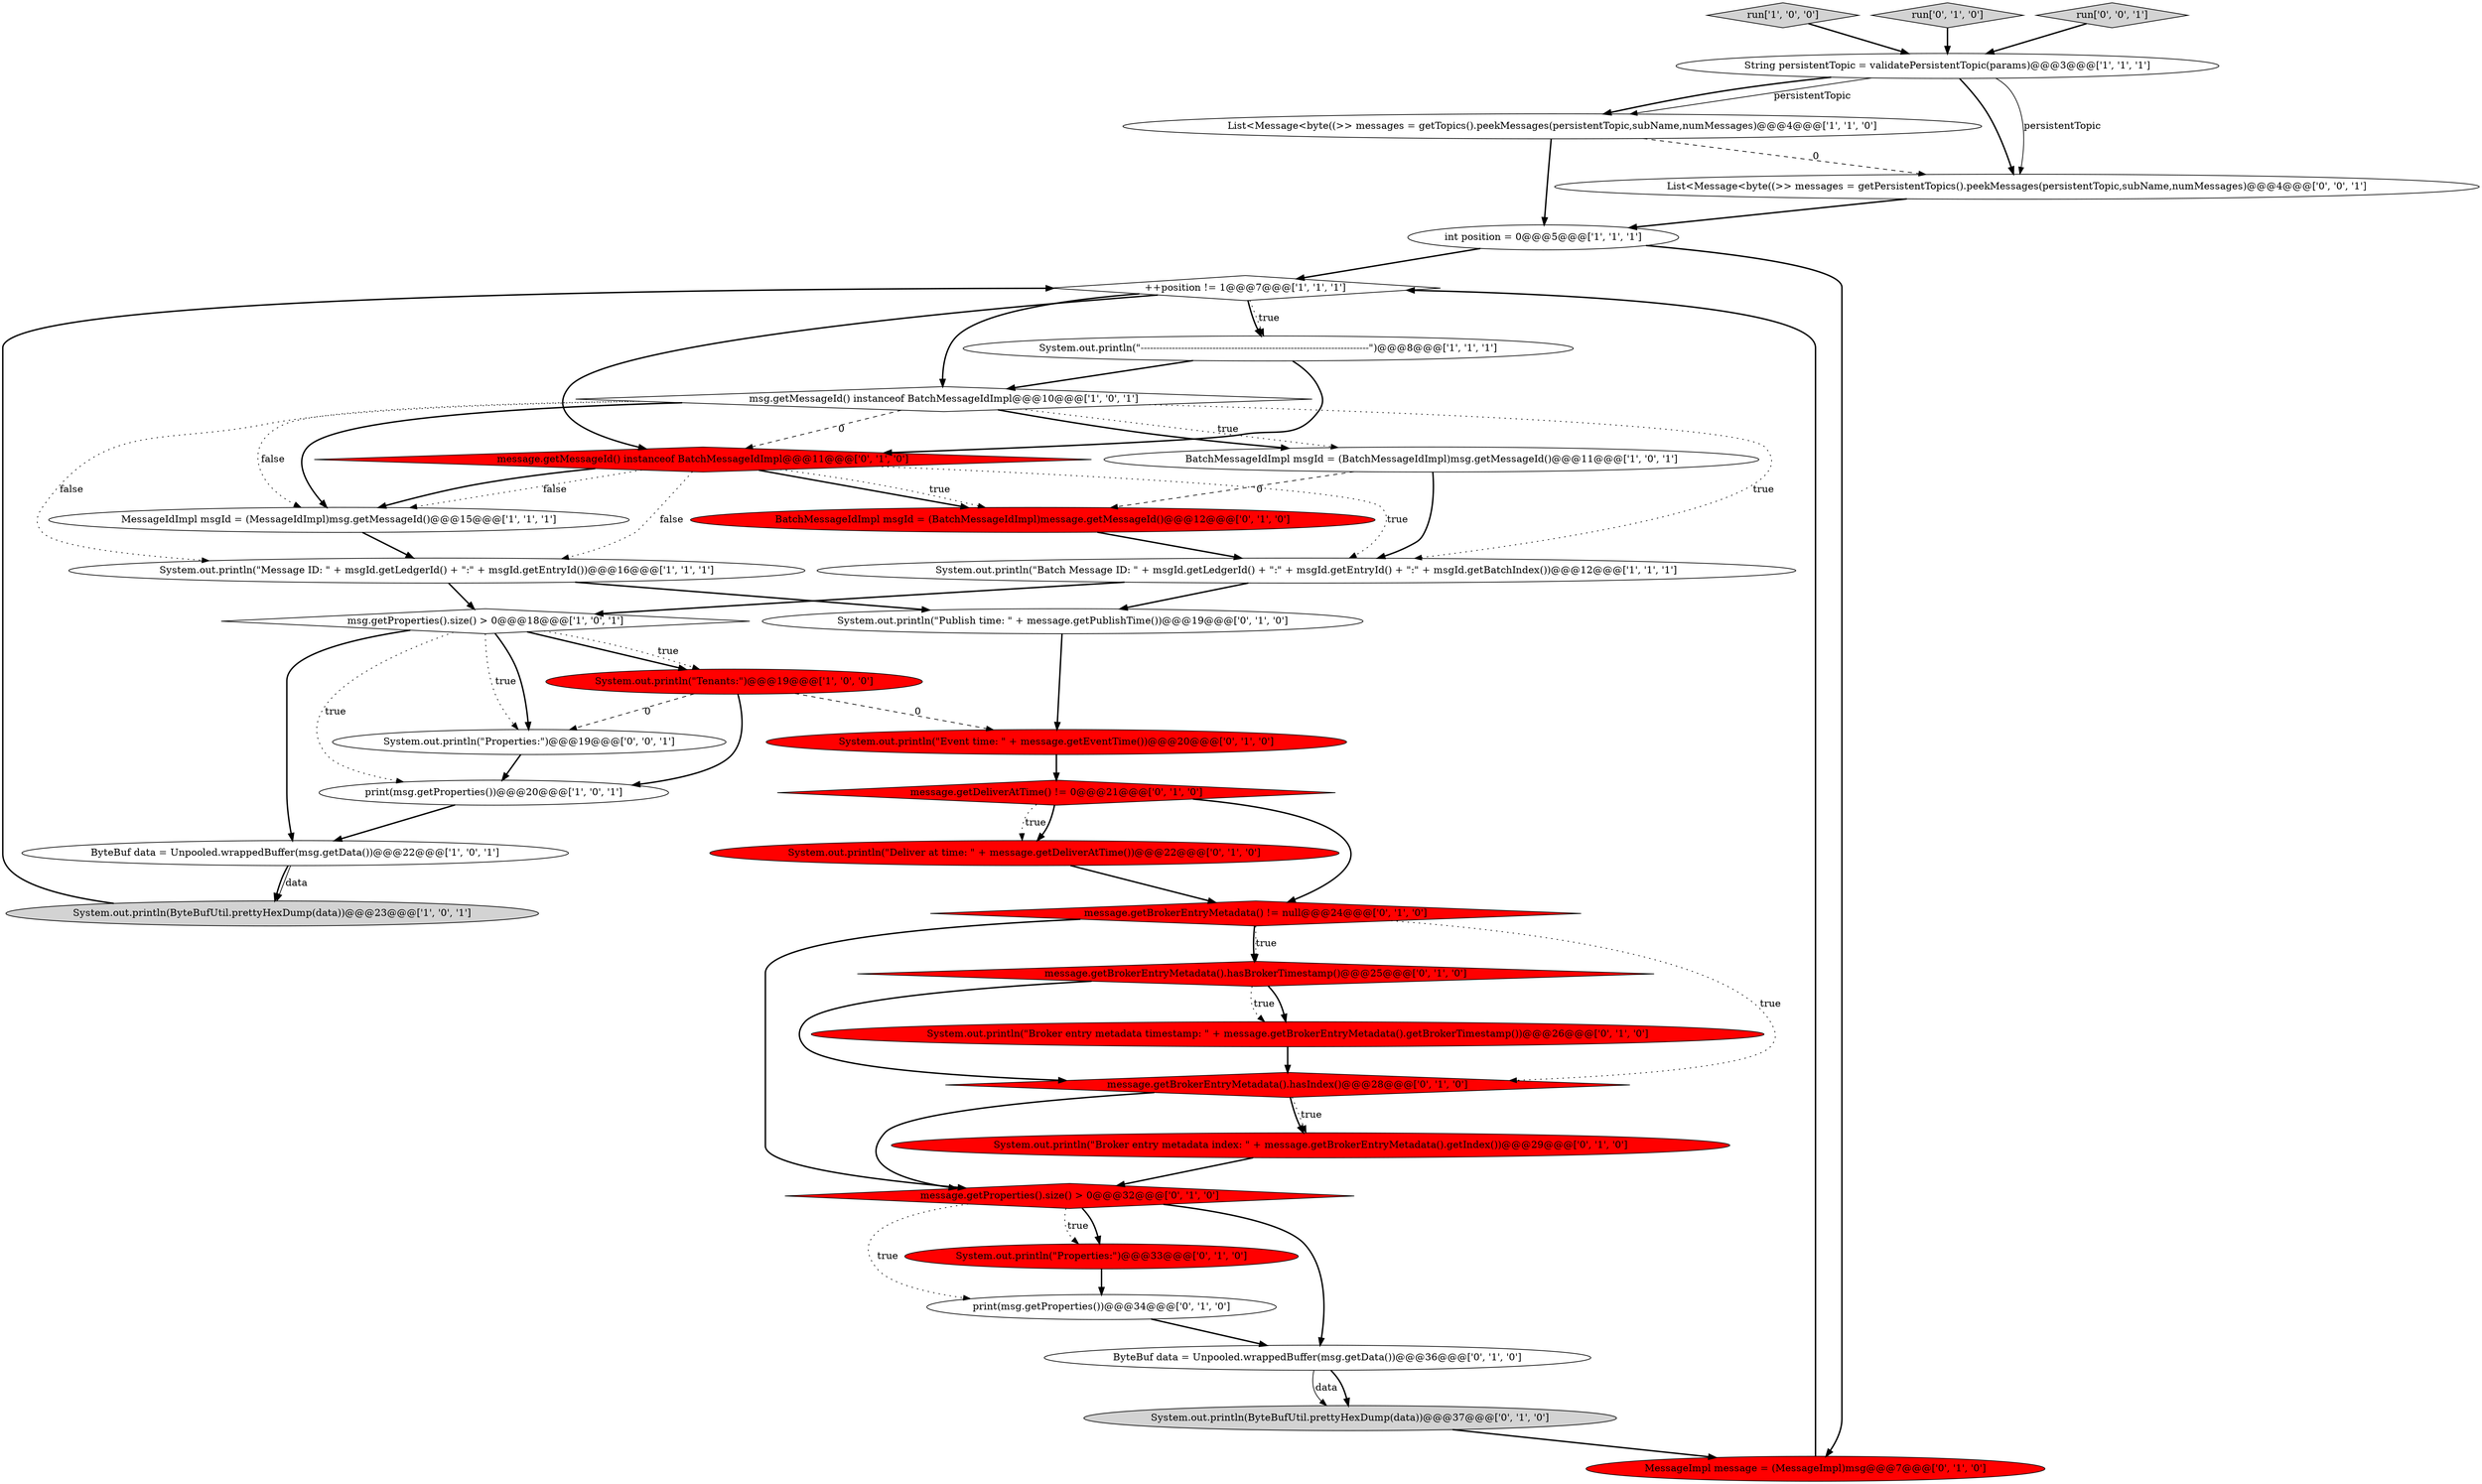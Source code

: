 digraph {
10 [style = filled, label = "String persistentTopic = validatePersistentTopic(params)@@@3@@@['1', '1', '1']", fillcolor = white, shape = ellipse image = "AAA0AAABBB1BBB"];
11 [style = filled, label = "print(msg.getProperties())@@@20@@@['1', '0', '1']", fillcolor = white, shape = ellipse image = "AAA0AAABBB1BBB"];
22 [style = filled, label = "message.getMessageId() instanceof BatchMessageIdImpl@@@11@@@['0', '1', '0']", fillcolor = red, shape = diamond image = "AAA1AAABBB2BBB"];
1 [style = filled, label = "BatchMessageIdImpl msgId = (BatchMessageIdImpl)msg.getMessageId()@@@11@@@['1', '0', '1']", fillcolor = white, shape = ellipse image = "AAA0AAABBB1BBB"];
25 [style = filled, label = "System.out.println(\"Broker entry metadata index: \" + message.getBrokerEntryMetadata().getIndex())@@@29@@@['0', '1', '0']", fillcolor = red, shape = ellipse image = "AAA1AAABBB2BBB"];
19 [style = filled, label = "print(msg.getProperties())@@@34@@@['0', '1', '0']", fillcolor = white, shape = ellipse image = "AAA0AAABBB2BBB"];
8 [style = filled, label = "++position != 1@@@7@@@['1', '1', '1']", fillcolor = white, shape = diamond image = "AAA0AAABBB1BBB"];
17 [style = filled, label = "BatchMessageIdImpl msgId = (BatchMessageIdImpl)message.getMessageId()@@@12@@@['0', '1', '0']", fillcolor = red, shape = ellipse image = "AAA1AAABBB2BBB"];
26 [style = filled, label = "message.getBrokerEntryMetadata().hasBrokerTimestamp()@@@25@@@['0', '1', '0']", fillcolor = red, shape = diamond image = "AAA1AAABBB2BBB"];
32 [style = filled, label = "System.out.println(\"Publish time: \" + message.getPublishTime())@@@19@@@['0', '1', '0']", fillcolor = white, shape = ellipse image = "AAA0AAABBB2BBB"];
15 [style = filled, label = "ByteBuf data = Unpooled.wrappedBuffer(msg.getData())@@@22@@@['1', '0', '1']", fillcolor = white, shape = ellipse image = "AAA0AAABBB1BBB"];
36 [style = filled, label = "System.out.println(\"Properties:\")@@@19@@@['0', '0', '1']", fillcolor = white, shape = ellipse image = "AAA0AAABBB3BBB"];
3 [style = filled, label = "System.out.println(\"Tenants:\")@@@19@@@['1', '0', '0']", fillcolor = red, shape = ellipse image = "AAA1AAABBB1BBB"];
7 [style = filled, label = "run['1', '0', '0']", fillcolor = lightgray, shape = diamond image = "AAA0AAABBB1BBB"];
18 [style = filled, label = "ByteBuf data = Unpooled.wrappedBuffer(msg.getData())@@@36@@@['0', '1', '0']", fillcolor = white, shape = ellipse image = "AAA0AAABBB2BBB"];
14 [style = filled, label = "msg.getProperties().size() > 0@@@18@@@['1', '0', '1']", fillcolor = white, shape = diamond image = "AAA0AAABBB1BBB"];
31 [style = filled, label = "MessageImpl message = (MessageImpl)msg@@@7@@@['0', '1', '0']", fillcolor = red, shape = ellipse image = "AAA1AAABBB2BBB"];
12 [style = filled, label = "System.out.println(ByteBufUtil.prettyHexDump(data))@@@23@@@['1', '0', '1']", fillcolor = lightgray, shape = ellipse image = "AAA0AAABBB1BBB"];
13 [style = filled, label = "List<Message<byte((>> messages = getTopics().peekMessages(persistentTopic,subName,numMessages)@@@4@@@['1', '1', '0']", fillcolor = white, shape = ellipse image = "AAA0AAABBB1BBB"];
33 [style = filled, label = "run['0', '1', '0']", fillcolor = lightgray, shape = diamond image = "AAA0AAABBB2BBB"];
20 [style = filled, label = "System.out.println(ByteBufUtil.prettyHexDump(data))@@@37@@@['0', '1', '0']", fillcolor = lightgray, shape = ellipse image = "AAA0AAABBB2BBB"];
0 [style = filled, label = "System.out.println(\"Batch Message ID: \" + msgId.getLedgerId() + \":\" + msgId.getEntryId() + \":\" + msgId.getBatchIndex())@@@12@@@['1', '1', '1']", fillcolor = white, shape = ellipse image = "AAA0AAABBB1BBB"];
5 [style = filled, label = "int position = 0@@@5@@@['1', '1', '1']", fillcolor = white, shape = ellipse image = "AAA0AAABBB1BBB"];
24 [style = filled, label = "System.out.println(\"Broker entry metadata timestamp: \" + message.getBrokerEntryMetadata().getBrokerTimestamp())@@@26@@@['0', '1', '0']", fillcolor = red, shape = ellipse image = "AAA1AAABBB2BBB"];
30 [style = filled, label = "System.out.println(\"Properties:\")@@@33@@@['0', '1', '0']", fillcolor = red, shape = ellipse image = "AAA1AAABBB2BBB"];
6 [style = filled, label = "msg.getMessageId() instanceof BatchMessageIdImpl@@@10@@@['1', '0', '1']", fillcolor = white, shape = diamond image = "AAA0AAABBB1BBB"];
35 [style = filled, label = "run['0', '0', '1']", fillcolor = lightgray, shape = diamond image = "AAA0AAABBB3BBB"];
9 [style = filled, label = "System.out.println(\"Message ID: \" + msgId.getLedgerId() + \":\" + msgId.getEntryId())@@@16@@@['1', '1', '1']", fillcolor = white, shape = ellipse image = "AAA0AAABBB1BBB"];
21 [style = filled, label = "System.out.println(\"Event time: \" + message.getEventTime())@@@20@@@['0', '1', '0']", fillcolor = red, shape = ellipse image = "AAA1AAABBB2BBB"];
29 [style = filled, label = "message.getProperties().size() > 0@@@32@@@['0', '1', '0']", fillcolor = red, shape = diamond image = "AAA1AAABBB2BBB"];
23 [style = filled, label = "message.getDeliverAtTime() != 0@@@21@@@['0', '1', '0']", fillcolor = red, shape = diamond image = "AAA1AAABBB2BBB"];
4 [style = filled, label = "System.out.println(\"-------------------------------------------------------------------------\")@@@8@@@['1', '1', '1']", fillcolor = white, shape = ellipse image = "AAA0AAABBB1BBB"];
34 [style = filled, label = "List<Message<byte((>> messages = getPersistentTopics().peekMessages(persistentTopic,subName,numMessages)@@@4@@@['0', '0', '1']", fillcolor = white, shape = ellipse image = "AAA0AAABBB3BBB"];
28 [style = filled, label = "message.getBrokerEntryMetadata().hasIndex()@@@28@@@['0', '1', '0']", fillcolor = red, shape = diamond image = "AAA1AAABBB2BBB"];
27 [style = filled, label = "message.getBrokerEntryMetadata() != null@@@24@@@['0', '1', '0']", fillcolor = red, shape = diamond image = "AAA1AAABBB2BBB"];
2 [style = filled, label = "MessageIdImpl msgId = (MessageIdImpl)msg.getMessageId()@@@15@@@['1', '1', '1']", fillcolor = white, shape = ellipse image = "AAA0AAABBB1BBB"];
16 [style = filled, label = "System.out.println(\"Deliver at time: \" + message.getDeliverAtTime())@@@22@@@['0', '1', '0']", fillcolor = red, shape = ellipse image = "AAA1AAABBB2BBB"];
23->16 [style = dotted, label="true"];
14->3 [style = bold, label=""];
24->28 [style = bold, label=""];
5->8 [style = bold, label=""];
28->29 [style = bold, label=""];
23->16 [style = bold, label=""];
19->18 [style = bold, label=""];
32->21 [style = bold, label=""];
22->2 [style = bold, label=""];
16->27 [style = bold, label=""];
23->27 [style = bold, label=""];
29->30 [style = bold, label=""];
3->21 [style = dashed, label="0"];
4->6 [style = bold, label=""];
7->10 [style = bold, label=""];
34->5 [style = bold, label=""];
3->36 [style = dashed, label="0"];
22->0 [style = dotted, label="true"];
27->26 [style = dotted, label="true"];
28->25 [style = dotted, label="true"];
6->2 [style = dotted, label="false"];
9->32 [style = bold, label=""];
6->1 [style = dotted, label="true"];
3->11 [style = bold, label=""];
6->9 [style = dotted, label="false"];
10->13 [style = solid, label="persistentTopic"];
8->6 [style = bold, label=""];
20->31 [style = bold, label=""];
1->0 [style = bold, label=""];
2->9 [style = bold, label=""];
25->29 [style = bold, label=""];
33->10 [style = bold, label=""];
22->2 [style = dotted, label="false"];
26->24 [style = bold, label=""];
10->34 [style = solid, label="persistentTopic"];
36->11 [style = bold, label=""];
15->12 [style = solid, label="data"];
8->4 [style = dotted, label="true"];
11->15 [style = bold, label=""];
14->36 [style = dotted, label="true"];
8->22 [style = bold, label=""];
29->18 [style = bold, label=""];
6->22 [style = dashed, label="0"];
6->2 [style = bold, label=""];
6->1 [style = bold, label=""];
30->19 [style = bold, label=""];
18->20 [style = bold, label=""];
27->28 [style = dotted, label="true"];
0->14 [style = bold, label=""];
1->17 [style = dashed, label="0"];
17->0 [style = bold, label=""];
27->26 [style = bold, label=""];
10->34 [style = bold, label=""];
5->31 [style = bold, label=""];
10->13 [style = bold, label=""];
18->20 [style = solid, label="data"];
12->8 [style = bold, label=""];
26->24 [style = dotted, label="true"];
9->14 [style = bold, label=""];
13->5 [style = bold, label=""];
14->3 [style = dotted, label="true"];
22->17 [style = bold, label=""];
28->25 [style = bold, label=""];
14->11 [style = dotted, label="true"];
29->30 [style = dotted, label="true"];
22->17 [style = dotted, label="true"];
14->15 [style = bold, label=""];
15->12 [style = bold, label=""];
35->10 [style = bold, label=""];
22->9 [style = dotted, label="false"];
26->28 [style = bold, label=""];
8->4 [style = bold, label=""];
0->32 [style = bold, label=""];
27->29 [style = bold, label=""];
6->0 [style = dotted, label="true"];
13->34 [style = dashed, label="0"];
31->8 [style = bold, label=""];
4->22 [style = bold, label=""];
29->19 [style = dotted, label="true"];
21->23 [style = bold, label=""];
14->36 [style = bold, label=""];
}
